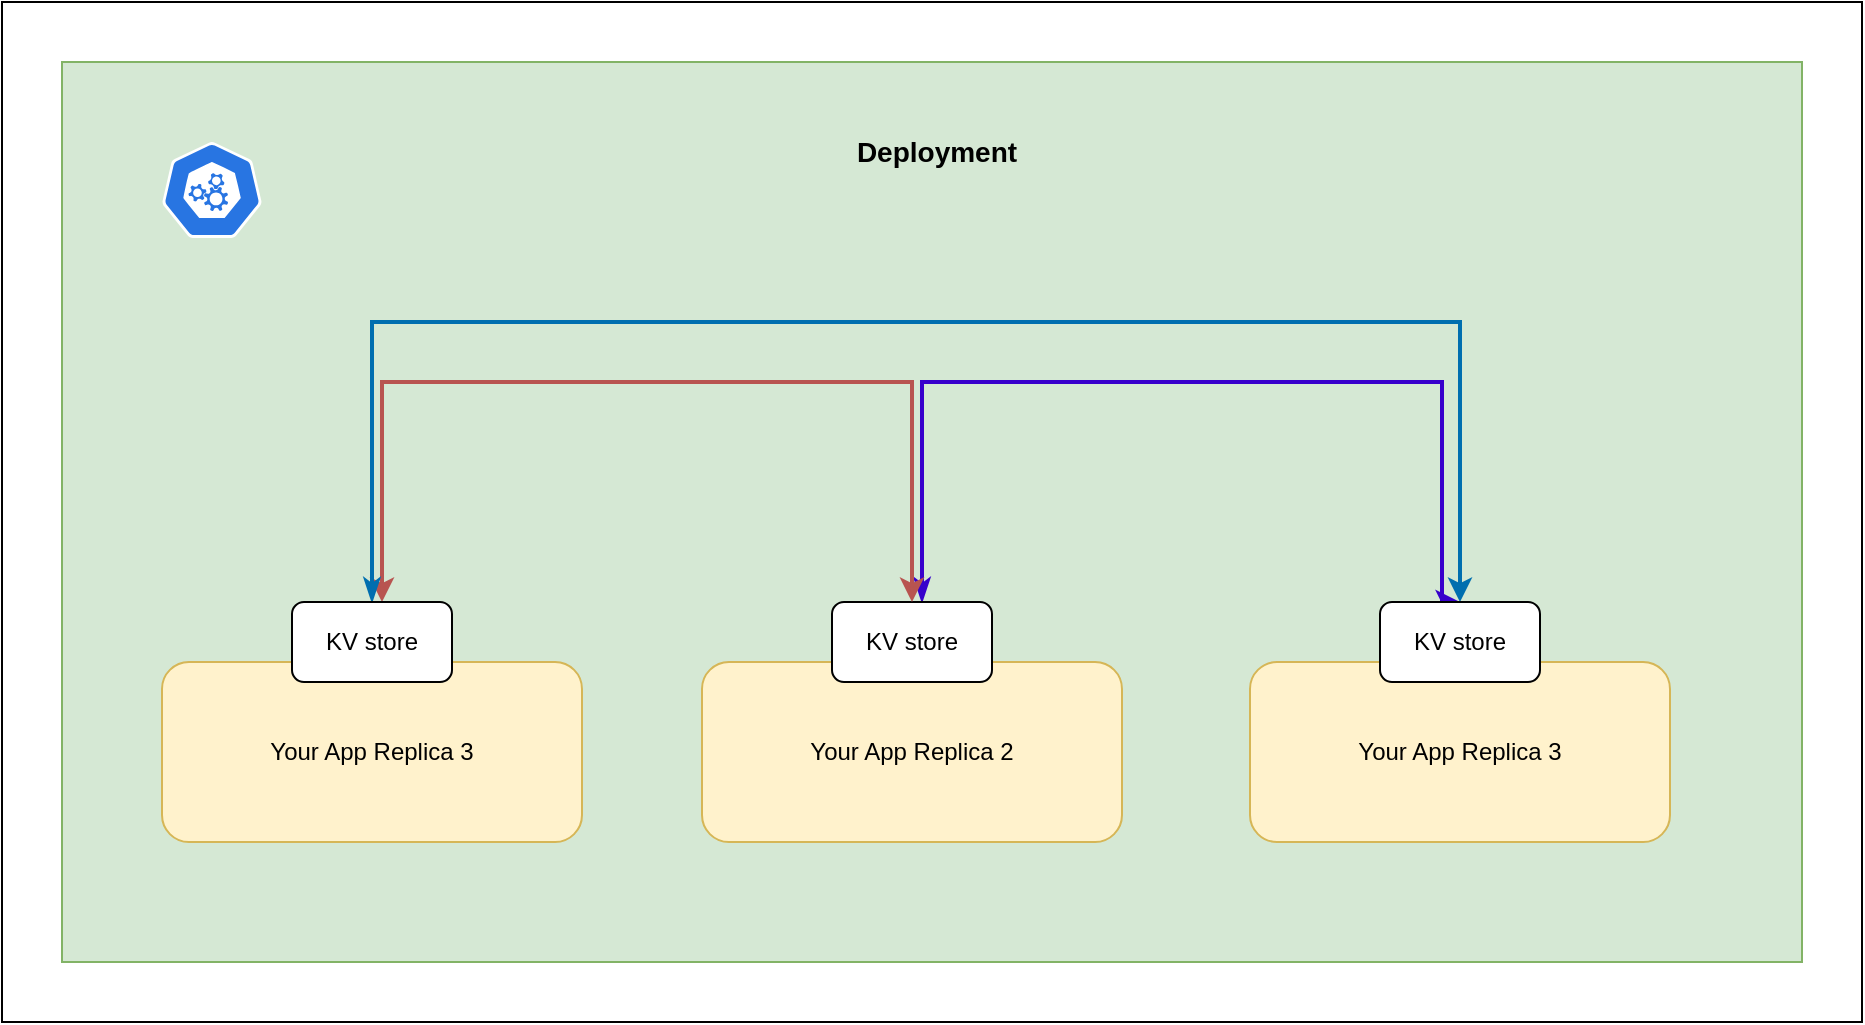 <mxfile version="24.6.0" type="device" pages="3">
  <diagram name="Page-1" id="vg5FywareeZ07yMgp79G">
    <mxGraphModel dx="2380" dy="875" grid="1" gridSize="10" guides="1" tooltips="1" connect="1" arrows="1" fold="1" page="1" pageScale="1" pageWidth="827" pageHeight="1169" math="0" shadow="0">
      <root>
        <mxCell id="0" />
        <mxCell id="1" parent="0" />
        <mxCell id="Viu4sbXvoRxqWNrUBlIx-19" value="" style="rounded=0;whiteSpace=wrap;html=1;" vertex="1" parent="1">
          <mxGeometry x="-210" y="100" width="930" height="510" as="geometry" />
        </mxCell>
        <mxCell id="Viu4sbXvoRxqWNrUBlIx-15" value="" style="rounded=0;whiteSpace=wrap;html=1;fillColor=#d5e8d4;strokeColor=#82b366;" vertex="1" parent="1">
          <mxGeometry x="-180" y="130" width="870" height="450" as="geometry" />
        </mxCell>
        <mxCell id="Viu4sbXvoRxqWNrUBlIx-1" value="Your App Replica 2" style="rounded=1;whiteSpace=wrap;html=1;fillColor=#fff2cc;strokeColor=#d6b656;" vertex="1" parent="1">
          <mxGeometry x="140" y="430" width="210" height="90" as="geometry" />
        </mxCell>
        <mxCell id="Viu4sbXvoRxqWNrUBlIx-10" style="edgeStyle=orthogonalEdgeStyle;rounded=0;orthogonalLoop=1;jettySize=auto;html=1;entryX=0.5;entryY=0;entryDx=0;entryDy=0;startArrow=classicThin;startFill=1;strokeWidth=2;fillColor=#6a00ff;strokeColor=#3700CC;" edge="1" parent="1" source="Viu4sbXvoRxqWNrUBlIx-2" target="Viu4sbXvoRxqWNrUBlIx-8">
          <mxGeometry relative="1" as="geometry">
            <Array as="points">
              <mxPoint x="250" y="290" />
              <mxPoint x="510" y="290" />
              <mxPoint x="510" y="400" />
            </Array>
          </mxGeometry>
        </mxCell>
        <mxCell id="Viu4sbXvoRxqWNrUBlIx-2" value="KV store" style="rounded=1;whiteSpace=wrap;html=1;" vertex="1" parent="1">
          <mxGeometry x="205" y="400" width="80" height="40" as="geometry" />
        </mxCell>
        <mxCell id="Viu4sbXvoRxqWNrUBlIx-3" value="Your App Replica 3" style="rounded=1;whiteSpace=wrap;html=1;fillColor=#fff2cc;strokeColor=#d6b656;" vertex="1" parent="1">
          <mxGeometry x="-130" y="430" width="210" height="90" as="geometry" />
        </mxCell>
        <mxCell id="Viu4sbXvoRxqWNrUBlIx-9" style="edgeStyle=orthogonalEdgeStyle;rounded=0;orthogonalLoop=1;jettySize=auto;html=1;entryX=0.5;entryY=0;entryDx=0;entryDy=0;endArrow=classic;endFill=1;startArrow=classic;startFill=1;strokeWidth=2;fillColor=#f8cecc;strokeColor=#b85450;" edge="1" parent="1" source="Viu4sbXvoRxqWNrUBlIx-4" target="Viu4sbXvoRxqWNrUBlIx-2">
          <mxGeometry relative="1" as="geometry">
            <Array as="points">
              <mxPoint x="-20" y="290" />
              <mxPoint x="245" y="290" />
            </Array>
          </mxGeometry>
        </mxCell>
        <mxCell id="Viu4sbXvoRxqWNrUBlIx-14" style="edgeStyle=orthogonalEdgeStyle;rounded=0;orthogonalLoop=1;jettySize=auto;html=1;entryX=0.5;entryY=0;entryDx=0;entryDy=0;fillColor=#1ba1e2;strokeColor=#006EAF;strokeWidth=2;startArrow=classicThin;startFill=1;" edge="1" parent="1" source="Viu4sbXvoRxqWNrUBlIx-4" target="Viu4sbXvoRxqWNrUBlIx-8">
          <mxGeometry relative="1" as="geometry">
            <Array as="points">
              <mxPoint x="-25" y="260" />
              <mxPoint x="519" y="260" />
            </Array>
          </mxGeometry>
        </mxCell>
        <mxCell id="Viu4sbXvoRxqWNrUBlIx-4" value="KV store" style="rounded=1;whiteSpace=wrap;html=1;" vertex="1" parent="1">
          <mxGeometry x="-65" y="400" width="80" height="40" as="geometry" />
        </mxCell>
        <mxCell id="Viu4sbXvoRxqWNrUBlIx-7" value="Your App Replica 3" style="rounded=1;whiteSpace=wrap;html=1;fillColor=#fff2cc;strokeColor=#d6b656;" vertex="1" parent="1">
          <mxGeometry x="414" y="430" width="210" height="90" as="geometry" />
        </mxCell>
        <mxCell id="Viu4sbXvoRxqWNrUBlIx-8" value="KV store" style="rounded=1;whiteSpace=wrap;html=1;" vertex="1" parent="1">
          <mxGeometry x="479" y="400" width="80" height="40" as="geometry" />
        </mxCell>
        <mxCell id="Viu4sbXvoRxqWNrUBlIx-16" value="&lt;b&gt;&lt;font style=&quot;font-size: 14px;&quot;&gt;Deployment&lt;/font&gt;&lt;/b&gt;" style="text;html=1;align=center;verticalAlign=middle;whiteSpace=wrap;rounded=0;" vertex="1" parent="1">
          <mxGeometry x="200" y="160" width="115" height="30" as="geometry" />
        </mxCell>
        <mxCell id="Viu4sbXvoRxqWNrUBlIx-17" value="" style="aspect=fixed;sketch=0;html=1;dashed=0;whitespace=wrap;verticalLabelPosition=bottom;verticalAlign=top;fillColor=#2875E2;strokeColor=#ffffff;points=[[0.005,0.63,0],[0.1,0.2,0],[0.9,0.2,0],[0.5,0,0],[0.995,0.63,0],[0.72,0.99,0],[0.5,1,0],[0.28,0.99,0]];shape=mxgraph.kubernetes.icon2;prIcon=api" vertex="1" parent="1">
          <mxGeometry x="-130" y="170" width="50" height="48" as="geometry" />
        </mxCell>
      </root>
    </mxGraphModel>
  </diagram>
  <diagram id="FboaiHJUJjYlbUBZwB68" name="Page-2">
    <mxGraphModel dx="1242" dy="700" grid="1" gridSize="10" guides="1" tooltips="1" connect="1" arrows="1" fold="1" page="1" pageScale="1" pageWidth="827" pageHeight="1169" math="0" shadow="0">
      <root>
        <mxCell id="0" />
        <mxCell id="1" parent="0" />
        <mxCell id="YR0tX9RVwN-j5jJ6_KMc-3" style="edgeStyle=orthogonalEdgeStyle;rounded=0;orthogonalLoop=1;jettySize=auto;html=1;" edge="1" parent="1" source="YR0tX9RVwN-j5jJ6_KMc-2">
          <mxGeometry relative="1" as="geometry">
            <mxPoint x="270" y="560" as="targetPoint" />
          </mxGeometry>
        </mxCell>
        <mxCell id="YR0tX9RVwN-j5jJ6_KMc-2" value="Fazil BFF&lt;br&gt;(cart/delivery&lt;br&gt;payment/order)" style="rounded=1;whiteSpace=wrap;html=1;fillColor=#fff2cc;strokeColor=#d6b656;" vertex="1" parent="1">
          <mxGeometry x="210" y="100" width="120" height="60" as="geometry" />
        </mxCell>
        <mxCell id="YR0tX9RVwN-j5jJ6_KMc-6" style="edgeStyle=orthogonalEdgeStyle;rounded=0;orthogonalLoop=1;jettySize=auto;html=1;" edge="1" parent="1" source="YR0tX9RVwN-j5jJ6_KMc-4">
          <mxGeometry relative="1" as="geometry">
            <mxPoint x="450" y="540" as="targetPoint" />
          </mxGeometry>
        </mxCell>
        <mxCell id="YR0tX9RVwN-j5jJ6_KMc-4" value="DRB Cart" style="rounded=1;whiteSpace=wrap;html=1;fillColor=#dae8fc;strokeColor=#6c8ebf;" vertex="1" parent="1">
          <mxGeometry x="390" y="100" width="120" height="60" as="geometry" />
        </mxCell>
        <mxCell id="YR0tX9RVwN-j5jJ6_KMc-7" style="edgeStyle=orthogonalEdgeStyle;rounded=0;orthogonalLoop=1;jettySize=auto;html=1;" edge="1" parent="1" source="YR0tX9RVwN-j5jJ6_KMc-5">
          <mxGeometry relative="1" as="geometry">
            <mxPoint x="630" y="550" as="targetPoint" />
          </mxGeometry>
        </mxCell>
        <mxCell id="YR0tX9RVwN-j5jJ6_KMc-5" value="Express" style="rounded=1;whiteSpace=wrap;html=1;fillColor=#dae8fc;strokeColor=#6c8ebf;" vertex="1" parent="1">
          <mxGeometry x="570" y="100" width="120" height="60" as="geometry" />
        </mxCell>
        <mxCell id="YR0tX9RVwN-j5jJ6_KMc-10" style="edgeStyle=orthogonalEdgeStyle;rounded=0;orthogonalLoop=1;jettySize=auto;html=1;" edge="1" parent="1" source="YR0tX9RVwN-j5jJ6_KMc-8">
          <mxGeometry relative="1" as="geometry">
            <mxPoint x="270" y="245" as="targetPoint" />
          </mxGeometry>
        </mxCell>
        <mxCell id="YR0tX9RVwN-j5jJ6_KMc-8" value="" style="html=1;verticalLabelPosition=bottom;align=center;labelBackgroundColor=#ffffff;verticalAlign=top;strokeWidth=2;strokeColor=#0080F0;shadow=0;dashed=0;shape=mxgraph.ios7.icons.smartphone;" vertex="1" parent="1">
          <mxGeometry x="110" y="230" width="18" height="30" as="geometry" />
        </mxCell>
        <mxCell id="YR0tX9RVwN-j5jJ6_KMc-12" style="edgeStyle=orthogonalEdgeStyle;rounded=0;orthogonalLoop=1;jettySize=auto;html=1;" edge="1" parent="1" source="YR0tX9RVwN-j5jJ6_KMc-9">
          <mxGeometry relative="1" as="geometry">
            <mxPoint x="270" y="355" as="targetPoint" />
          </mxGeometry>
        </mxCell>
        <mxCell id="YR0tX9RVwN-j5jJ6_KMc-9" value="" style="verticalLabelPosition=bottom;html=1;verticalAlign=top;align=center;strokeColor=none;fillColor=#00BEF2;shape=mxgraph.azure.laptop;pointerEvents=1;" vertex="1" parent="1">
          <mxGeometry x="94" y="340" width="50" height="30" as="geometry" />
        </mxCell>
        <mxCell id="YR0tX9RVwN-j5jJ6_KMc-13" value="" style="endArrow=classic;html=1;rounded=0;" edge="1" parent="1">
          <mxGeometry width="50" height="50" relative="1" as="geometry">
            <mxPoint x="270" y="300" as="sourcePoint" />
            <mxPoint x="450" y="300" as="targetPoint" />
          </mxGeometry>
        </mxCell>
        <mxCell id="YR0tX9RVwN-j5jJ6_KMc-14" value="channel = app/web" style="edgeLabel;html=1;align=center;verticalAlign=middle;resizable=0;points=[];" vertex="1" connectable="0" parent="YR0tX9RVwN-j5jJ6_KMc-13">
          <mxGeometry x="0.111" y="-1" relative="1" as="geometry">
            <mxPoint as="offset" />
          </mxGeometry>
        </mxCell>
      </root>
    </mxGraphModel>
  </diagram>
  <diagram id="piJ_L7zJk0Cq81xQR2U9" name="Page-3">
    <mxGraphModel dx="1242" dy="700" grid="1" gridSize="10" guides="1" tooltips="1" connect="1" arrows="1" fold="1" page="1" pageScale="1" pageWidth="827" pageHeight="1169" math="0" shadow="0">
      <root>
        <mxCell id="0" />
        <mxCell id="1" parent="0" />
        <mxCell id="gFCiI_LKElEuFxfJXzrz-2" value="Class1" style="swimlane;fontStyle=1;align=center;verticalAlign=middle;childLayout=stackLayout;horizontal=1;startSize=29;horizontalStack=0;resizeParent=1;resizeParentMax=0;resizeLast=0;collapsible=0;marginBottom=0;html=1;whiteSpace=wrap;" vertex="1" parent="1">
          <mxGeometry x="140" y="100" width="140" height="129" as="geometry" />
        </mxCell>
        <mxCell id="gFCiI_LKElEuFxfJXzrz-5" value="&amp;laquo;interface&amp;raquo;&lt;br&gt;&lt;b&gt;Name&lt;/b&gt;" style="html=1;whiteSpace=wrap;" vertex="1" parent="gFCiI_LKElEuFxfJXzrz-2">
          <mxGeometry y="29" width="140" height="50" as="geometry" />
        </mxCell>
        <mxCell id="gFCiI_LKElEuFxfJXzrz-3" value="&amp;lt;&amp;lt;stereotype1&amp;gt;&amp;gt;" style="text;html=1;strokeColor=none;fillColor=none;align=center;verticalAlign=middle;spacingLeft=4;spacingRight=4;overflow=hidden;rotatable=0;points=[[0,0.5],[1,0.5]];portConstraint=eastwest;whiteSpace=wrap;" vertex="1" parent="gFCiI_LKElEuFxfJXzrz-2">
          <mxGeometry y="79" width="140" height="25" as="geometry" />
        </mxCell>
        <mxCell id="gFCiI_LKElEuFxfJXzrz-4" value="stereotype property 1" style="text;html=1;strokeColor=none;fillColor=none;align=left;verticalAlign=middle;spacingLeft=4;spacingRight=4;overflow=hidden;rotatable=0;points=[[0,0.5],[1,0.5]];portConstraint=eastwest;whiteSpace=wrap;" vertex="1" parent="gFCiI_LKElEuFxfJXzrz-2">
          <mxGeometry y="104" width="140" height="25" as="geometry" />
        </mxCell>
      </root>
    </mxGraphModel>
  </diagram>
</mxfile>
